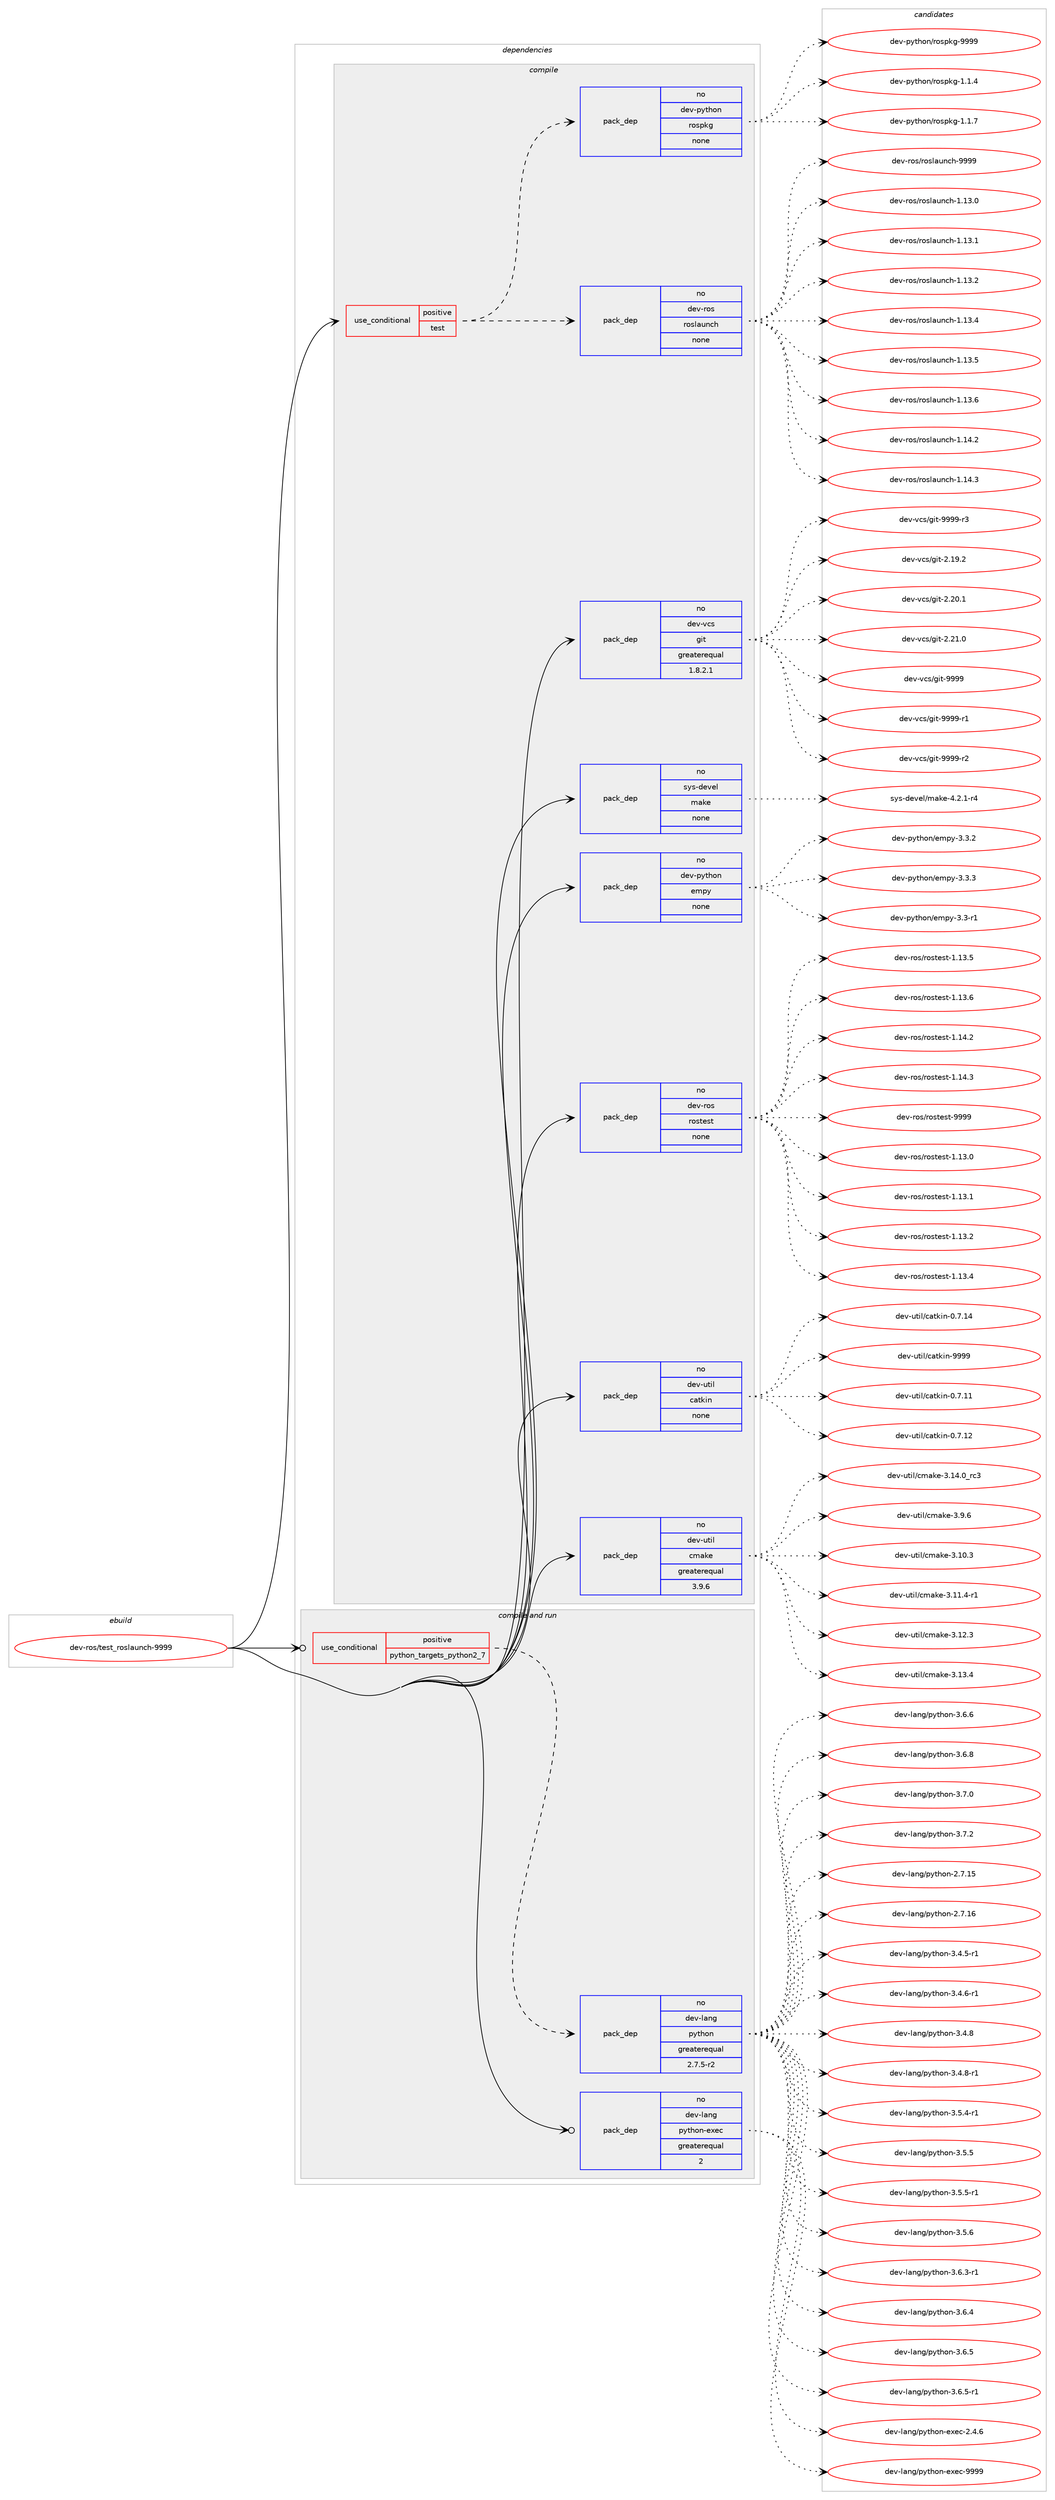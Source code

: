 digraph prolog {

# *************
# Graph options
# *************

newrank=true;
concentrate=true;
compound=true;
graph [rankdir=LR,fontname=Helvetica,fontsize=10,ranksep=1.5];#, ranksep=2.5, nodesep=0.2];
edge  [arrowhead=vee];
node  [fontname=Helvetica,fontsize=10];

# **********
# The ebuild
# **********

subgraph cluster_leftcol {
color=gray;
rank=same;
label=<<i>ebuild</i>>;
id [label="dev-ros/test_roslaunch-9999", color=red, width=4, href="../dev-ros/test_roslaunch-9999.svg"];
}

# ****************
# The dependencies
# ****************

subgraph cluster_midcol {
color=gray;
label=<<i>dependencies</i>>;
subgraph cluster_compile {
fillcolor="#eeeeee";
style=filled;
label=<<i>compile</i>>;
subgraph cond391099 {
dependency1473162 [label=<<TABLE BORDER="0" CELLBORDER="1" CELLSPACING="0" CELLPADDING="4"><TR><TD ROWSPAN="3" CELLPADDING="10">use_conditional</TD></TR><TR><TD>positive</TD></TR><TR><TD>test</TD></TR></TABLE>>, shape=none, color=red];
subgraph pack1058673 {
dependency1473163 [label=<<TABLE BORDER="0" CELLBORDER="1" CELLSPACING="0" CELLPADDING="4" WIDTH="220"><TR><TD ROWSPAN="6" CELLPADDING="30">pack_dep</TD></TR><TR><TD WIDTH="110">no</TD></TR><TR><TD>dev-ros</TD></TR><TR><TD>roslaunch</TD></TR><TR><TD>none</TD></TR><TR><TD></TD></TR></TABLE>>, shape=none, color=blue];
}
dependency1473162:e -> dependency1473163:w [weight=20,style="dashed",arrowhead="vee"];
subgraph pack1058674 {
dependency1473164 [label=<<TABLE BORDER="0" CELLBORDER="1" CELLSPACING="0" CELLPADDING="4" WIDTH="220"><TR><TD ROWSPAN="6" CELLPADDING="30">pack_dep</TD></TR><TR><TD WIDTH="110">no</TD></TR><TR><TD>dev-python</TD></TR><TR><TD>rospkg</TD></TR><TR><TD>none</TD></TR><TR><TD></TD></TR></TABLE>>, shape=none, color=blue];
}
dependency1473162:e -> dependency1473164:w [weight=20,style="dashed",arrowhead="vee"];
}
id:e -> dependency1473162:w [weight=20,style="solid",arrowhead="vee"];
subgraph pack1058675 {
dependency1473165 [label=<<TABLE BORDER="0" CELLBORDER="1" CELLSPACING="0" CELLPADDING="4" WIDTH="220"><TR><TD ROWSPAN="6" CELLPADDING="30">pack_dep</TD></TR><TR><TD WIDTH="110">no</TD></TR><TR><TD>dev-python</TD></TR><TR><TD>empy</TD></TR><TR><TD>none</TD></TR><TR><TD></TD></TR></TABLE>>, shape=none, color=blue];
}
id:e -> dependency1473165:w [weight=20,style="solid",arrowhead="vee"];
subgraph pack1058676 {
dependency1473166 [label=<<TABLE BORDER="0" CELLBORDER="1" CELLSPACING="0" CELLPADDING="4" WIDTH="220"><TR><TD ROWSPAN="6" CELLPADDING="30">pack_dep</TD></TR><TR><TD WIDTH="110">no</TD></TR><TR><TD>dev-ros</TD></TR><TR><TD>rostest</TD></TR><TR><TD>none</TD></TR><TR><TD></TD></TR></TABLE>>, shape=none, color=blue];
}
id:e -> dependency1473166:w [weight=20,style="solid",arrowhead="vee"];
subgraph pack1058677 {
dependency1473167 [label=<<TABLE BORDER="0" CELLBORDER="1" CELLSPACING="0" CELLPADDING="4" WIDTH="220"><TR><TD ROWSPAN="6" CELLPADDING="30">pack_dep</TD></TR><TR><TD WIDTH="110">no</TD></TR><TR><TD>dev-util</TD></TR><TR><TD>catkin</TD></TR><TR><TD>none</TD></TR><TR><TD></TD></TR></TABLE>>, shape=none, color=blue];
}
id:e -> dependency1473167:w [weight=20,style="solid",arrowhead="vee"];
subgraph pack1058678 {
dependency1473168 [label=<<TABLE BORDER="0" CELLBORDER="1" CELLSPACING="0" CELLPADDING="4" WIDTH="220"><TR><TD ROWSPAN="6" CELLPADDING="30">pack_dep</TD></TR><TR><TD WIDTH="110">no</TD></TR><TR><TD>dev-util</TD></TR><TR><TD>cmake</TD></TR><TR><TD>greaterequal</TD></TR><TR><TD>3.9.6</TD></TR></TABLE>>, shape=none, color=blue];
}
id:e -> dependency1473168:w [weight=20,style="solid",arrowhead="vee"];
subgraph pack1058679 {
dependency1473169 [label=<<TABLE BORDER="0" CELLBORDER="1" CELLSPACING="0" CELLPADDING="4" WIDTH="220"><TR><TD ROWSPAN="6" CELLPADDING="30">pack_dep</TD></TR><TR><TD WIDTH="110">no</TD></TR><TR><TD>dev-vcs</TD></TR><TR><TD>git</TD></TR><TR><TD>greaterequal</TD></TR><TR><TD>1.8.2.1</TD></TR></TABLE>>, shape=none, color=blue];
}
id:e -> dependency1473169:w [weight=20,style="solid",arrowhead="vee"];
subgraph pack1058680 {
dependency1473170 [label=<<TABLE BORDER="0" CELLBORDER="1" CELLSPACING="0" CELLPADDING="4" WIDTH="220"><TR><TD ROWSPAN="6" CELLPADDING="30">pack_dep</TD></TR><TR><TD WIDTH="110">no</TD></TR><TR><TD>sys-devel</TD></TR><TR><TD>make</TD></TR><TR><TD>none</TD></TR><TR><TD></TD></TR></TABLE>>, shape=none, color=blue];
}
id:e -> dependency1473170:w [weight=20,style="solid",arrowhead="vee"];
}
subgraph cluster_compileandrun {
fillcolor="#eeeeee";
style=filled;
label=<<i>compile and run</i>>;
subgraph cond391100 {
dependency1473171 [label=<<TABLE BORDER="0" CELLBORDER="1" CELLSPACING="0" CELLPADDING="4"><TR><TD ROWSPAN="3" CELLPADDING="10">use_conditional</TD></TR><TR><TD>positive</TD></TR><TR><TD>python_targets_python2_7</TD></TR></TABLE>>, shape=none, color=red];
subgraph pack1058681 {
dependency1473172 [label=<<TABLE BORDER="0" CELLBORDER="1" CELLSPACING="0" CELLPADDING="4" WIDTH="220"><TR><TD ROWSPAN="6" CELLPADDING="30">pack_dep</TD></TR><TR><TD WIDTH="110">no</TD></TR><TR><TD>dev-lang</TD></TR><TR><TD>python</TD></TR><TR><TD>greaterequal</TD></TR><TR><TD>2.7.5-r2</TD></TR></TABLE>>, shape=none, color=blue];
}
dependency1473171:e -> dependency1473172:w [weight=20,style="dashed",arrowhead="vee"];
}
id:e -> dependency1473171:w [weight=20,style="solid",arrowhead="odotvee"];
subgraph pack1058682 {
dependency1473173 [label=<<TABLE BORDER="0" CELLBORDER="1" CELLSPACING="0" CELLPADDING="4" WIDTH="220"><TR><TD ROWSPAN="6" CELLPADDING="30">pack_dep</TD></TR><TR><TD WIDTH="110">no</TD></TR><TR><TD>dev-lang</TD></TR><TR><TD>python-exec</TD></TR><TR><TD>greaterequal</TD></TR><TR><TD>2</TD></TR></TABLE>>, shape=none, color=blue];
}
id:e -> dependency1473173:w [weight=20,style="solid",arrowhead="odotvee"];
}
subgraph cluster_run {
fillcolor="#eeeeee";
style=filled;
label=<<i>run</i>>;
}
}

# **************
# The candidates
# **************

subgraph cluster_choices {
rank=same;
color=gray;
label=<<i>candidates</i>>;

subgraph choice1058673 {
color=black;
nodesep=1;
choice1001011184511411111547114111115108971171109910445494649514648 [label="dev-ros/roslaunch-1.13.0", color=red, width=4,href="../dev-ros/roslaunch-1.13.0.svg"];
choice1001011184511411111547114111115108971171109910445494649514649 [label="dev-ros/roslaunch-1.13.1", color=red, width=4,href="../dev-ros/roslaunch-1.13.1.svg"];
choice1001011184511411111547114111115108971171109910445494649514650 [label="dev-ros/roslaunch-1.13.2", color=red, width=4,href="../dev-ros/roslaunch-1.13.2.svg"];
choice1001011184511411111547114111115108971171109910445494649514652 [label="dev-ros/roslaunch-1.13.4", color=red, width=4,href="../dev-ros/roslaunch-1.13.4.svg"];
choice1001011184511411111547114111115108971171109910445494649514653 [label="dev-ros/roslaunch-1.13.5", color=red, width=4,href="../dev-ros/roslaunch-1.13.5.svg"];
choice1001011184511411111547114111115108971171109910445494649514654 [label="dev-ros/roslaunch-1.13.6", color=red, width=4,href="../dev-ros/roslaunch-1.13.6.svg"];
choice1001011184511411111547114111115108971171109910445494649524650 [label="dev-ros/roslaunch-1.14.2", color=red, width=4,href="../dev-ros/roslaunch-1.14.2.svg"];
choice1001011184511411111547114111115108971171109910445494649524651 [label="dev-ros/roslaunch-1.14.3", color=red, width=4,href="../dev-ros/roslaunch-1.14.3.svg"];
choice100101118451141111154711411111510897117110991044557575757 [label="dev-ros/roslaunch-9999", color=red, width=4,href="../dev-ros/roslaunch-9999.svg"];
dependency1473163:e -> choice1001011184511411111547114111115108971171109910445494649514648:w [style=dotted,weight="100"];
dependency1473163:e -> choice1001011184511411111547114111115108971171109910445494649514649:w [style=dotted,weight="100"];
dependency1473163:e -> choice1001011184511411111547114111115108971171109910445494649514650:w [style=dotted,weight="100"];
dependency1473163:e -> choice1001011184511411111547114111115108971171109910445494649514652:w [style=dotted,weight="100"];
dependency1473163:e -> choice1001011184511411111547114111115108971171109910445494649514653:w [style=dotted,weight="100"];
dependency1473163:e -> choice1001011184511411111547114111115108971171109910445494649514654:w [style=dotted,weight="100"];
dependency1473163:e -> choice1001011184511411111547114111115108971171109910445494649524650:w [style=dotted,weight="100"];
dependency1473163:e -> choice1001011184511411111547114111115108971171109910445494649524651:w [style=dotted,weight="100"];
dependency1473163:e -> choice100101118451141111154711411111510897117110991044557575757:w [style=dotted,weight="100"];
}
subgraph choice1058674 {
color=black;
nodesep=1;
choice1001011184511212111610411111047114111115112107103454946494652 [label="dev-python/rospkg-1.1.4", color=red, width=4,href="../dev-python/rospkg-1.1.4.svg"];
choice1001011184511212111610411111047114111115112107103454946494655 [label="dev-python/rospkg-1.1.7", color=red, width=4,href="../dev-python/rospkg-1.1.7.svg"];
choice10010111845112121116104111110471141111151121071034557575757 [label="dev-python/rospkg-9999", color=red, width=4,href="../dev-python/rospkg-9999.svg"];
dependency1473164:e -> choice1001011184511212111610411111047114111115112107103454946494652:w [style=dotted,weight="100"];
dependency1473164:e -> choice1001011184511212111610411111047114111115112107103454946494655:w [style=dotted,weight="100"];
dependency1473164:e -> choice10010111845112121116104111110471141111151121071034557575757:w [style=dotted,weight="100"];
}
subgraph choice1058675 {
color=black;
nodesep=1;
choice1001011184511212111610411111047101109112121455146514511449 [label="dev-python/empy-3.3-r1", color=red, width=4,href="../dev-python/empy-3.3-r1.svg"];
choice1001011184511212111610411111047101109112121455146514650 [label="dev-python/empy-3.3.2", color=red, width=4,href="../dev-python/empy-3.3.2.svg"];
choice1001011184511212111610411111047101109112121455146514651 [label="dev-python/empy-3.3.3", color=red, width=4,href="../dev-python/empy-3.3.3.svg"];
dependency1473165:e -> choice1001011184511212111610411111047101109112121455146514511449:w [style=dotted,weight="100"];
dependency1473165:e -> choice1001011184511212111610411111047101109112121455146514650:w [style=dotted,weight="100"];
dependency1473165:e -> choice1001011184511212111610411111047101109112121455146514651:w [style=dotted,weight="100"];
}
subgraph choice1058676 {
color=black;
nodesep=1;
choice100101118451141111154711411111511610111511645494649514648 [label="dev-ros/rostest-1.13.0", color=red, width=4,href="../dev-ros/rostest-1.13.0.svg"];
choice100101118451141111154711411111511610111511645494649514649 [label="dev-ros/rostest-1.13.1", color=red, width=4,href="../dev-ros/rostest-1.13.1.svg"];
choice100101118451141111154711411111511610111511645494649514650 [label="dev-ros/rostest-1.13.2", color=red, width=4,href="../dev-ros/rostest-1.13.2.svg"];
choice100101118451141111154711411111511610111511645494649514652 [label="dev-ros/rostest-1.13.4", color=red, width=4,href="../dev-ros/rostest-1.13.4.svg"];
choice100101118451141111154711411111511610111511645494649514653 [label="dev-ros/rostest-1.13.5", color=red, width=4,href="../dev-ros/rostest-1.13.5.svg"];
choice100101118451141111154711411111511610111511645494649514654 [label="dev-ros/rostest-1.13.6", color=red, width=4,href="../dev-ros/rostest-1.13.6.svg"];
choice100101118451141111154711411111511610111511645494649524650 [label="dev-ros/rostest-1.14.2", color=red, width=4,href="../dev-ros/rostest-1.14.2.svg"];
choice100101118451141111154711411111511610111511645494649524651 [label="dev-ros/rostest-1.14.3", color=red, width=4,href="../dev-ros/rostest-1.14.3.svg"];
choice10010111845114111115471141111151161011151164557575757 [label="dev-ros/rostest-9999", color=red, width=4,href="../dev-ros/rostest-9999.svg"];
dependency1473166:e -> choice100101118451141111154711411111511610111511645494649514648:w [style=dotted,weight="100"];
dependency1473166:e -> choice100101118451141111154711411111511610111511645494649514649:w [style=dotted,weight="100"];
dependency1473166:e -> choice100101118451141111154711411111511610111511645494649514650:w [style=dotted,weight="100"];
dependency1473166:e -> choice100101118451141111154711411111511610111511645494649514652:w [style=dotted,weight="100"];
dependency1473166:e -> choice100101118451141111154711411111511610111511645494649514653:w [style=dotted,weight="100"];
dependency1473166:e -> choice100101118451141111154711411111511610111511645494649514654:w [style=dotted,weight="100"];
dependency1473166:e -> choice100101118451141111154711411111511610111511645494649524650:w [style=dotted,weight="100"];
dependency1473166:e -> choice100101118451141111154711411111511610111511645494649524651:w [style=dotted,weight="100"];
dependency1473166:e -> choice10010111845114111115471141111151161011151164557575757:w [style=dotted,weight="100"];
}
subgraph choice1058677 {
color=black;
nodesep=1;
choice1001011184511711610510847999711610710511045484655464949 [label="dev-util/catkin-0.7.11", color=red, width=4,href="../dev-util/catkin-0.7.11.svg"];
choice1001011184511711610510847999711610710511045484655464950 [label="dev-util/catkin-0.7.12", color=red, width=4,href="../dev-util/catkin-0.7.12.svg"];
choice1001011184511711610510847999711610710511045484655464952 [label="dev-util/catkin-0.7.14", color=red, width=4,href="../dev-util/catkin-0.7.14.svg"];
choice100101118451171161051084799971161071051104557575757 [label="dev-util/catkin-9999", color=red, width=4,href="../dev-util/catkin-9999.svg"];
dependency1473167:e -> choice1001011184511711610510847999711610710511045484655464949:w [style=dotted,weight="100"];
dependency1473167:e -> choice1001011184511711610510847999711610710511045484655464950:w [style=dotted,weight="100"];
dependency1473167:e -> choice1001011184511711610510847999711610710511045484655464952:w [style=dotted,weight="100"];
dependency1473167:e -> choice100101118451171161051084799971161071051104557575757:w [style=dotted,weight="100"];
}
subgraph choice1058678 {
color=black;
nodesep=1;
choice1001011184511711610510847991099710710145514649484651 [label="dev-util/cmake-3.10.3", color=red, width=4,href="../dev-util/cmake-3.10.3.svg"];
choice10010111845117116105108479910997107101455146494946524511449 [label="dev-util/cmake-3.11.4-r1", color=red, width=4,href="../dev-util/cmake-3.11.4-r1.svg"];
choice1001011184511711610510847991099710710145514649504651 [label="dev-util/cmake-3.12.3", color=red, width=4,href="../dev-util/cmake-3.12.3.svg"];
choice1001011184511711610510847991099710710145514649514652 [label="dev-util/cmake-3.13.4", color=red, width=4,href="../dev-util/cmake-3.13.4.svg"];
choice1001011184511711610510847991099710710145514649524648951149951 [label="dev-util/cmake-3.14.0_rc3", color=red, width=4,href="../dev-util/cmake-3.14.0_rc3.svg"];
choice10010111845117116105108479910997107101455146574654 [label="dev-util/cmake-3.9.6", color=red, width=4,href="../dev-util/cmake-3.9.6.svg"];
dependency1473168:e -> choice1001011184511711610510847991099710710145514649484651:w [style=dotted,weight="100"];
dependency1473168:e -> choice10010111845117116105108479910997107101455146494946524511449:w [style=dotted,weight="100"];
dependency1473168:e -> choice1001011184511711610510847991099710710145514649504651:w [style=dotted,weight="100"];
dependency1473168:e -> choice1001011184511711610510847991099710710145514649514652:w [style=dotted,weight="100"];
dependency1473168:e -> choice1001011184511711610510847991099710710145514649524648951149951:w [style=dotted,weight="100"];
dependency1473168:e -> choice10010111845117116105108479910997107101455146574654:w [style=dotted,weight="100"];
}
subgraph choice1058679 {
color=black;
nodesep=1;
choice10010111845118991154710310511645504649574650 [label="dev-vcs/git-2.19.2", color=red, width=4,href="../dev-vcs/git-2.19.2.svg"];
choice10010111845118991154710310511645504650484649 [label="dev-vcs/git-2.20.1", color=red, width=4,href="../dev-vcs/git-2.20.1.svg"];
choice10010111845118991154710310511645504650494648 [label="dev-vcs/git-2.21.0", color=red, width=4,href="../dev-vcs/git-2.21.0.svg"];
choice1001011184511899115471031051164557575757 [label="dev-vcs/git-9999", color=red, width=4,href="../dev-vcs/git-9999.svg"];
choice10010111845118991154710310511645575757574511449 [label="dev-vcs/git-9999-r1", color=red, width=4,href="../dev-vcs/git-9999-r1.svg"];
choice10010111845118991154710310511645575757574511450 [label="dev-vcs/git-9999-r2", color=red, width=4,href="../dev-vcs/git-9999-r2.svg"];
choice10010111845118991154710310511645575757574511451 [label="dev-vcs/git-9999-r3", color=red, width=4,href="../dev-vcs/git-9999-r3.svg"];
dependency1473169:e -> choice10010111845118991154710310511645504649574650:w [style=dotted,weight="100"];
dependency1473169:e -> choice10010111845118991154710310511645504650484649:w [style=dotted,weight="100"];
dependency1473169:e -> choice10010111845118991154710310511645504650494648:w [style=dotted,weight="100"];
dependency1473169:e -> choice1001011184511899115471031051164557575757:w [style=dotted,weight="100"];
dependency1473169:e -> choice10010111845118991154710310511645575757574511449:w [style=dotted,weight="100"];
dependency1473169:e -> choice10010111845118991154710310511645575757574511450:w [style=dotted,weight="100"];
dependency1473169:e -> choice10010111845118991154710310511645575757574511451:w [style=dotted,weight="100"];
}
subgraph choice1058680 {
color=black;
nodesep=1;
choice1151211154510010111810110847109971071014552465046494511452 [label="sys-devel/make-4.2.1-r4", color=red, width=4,href="../sys-devel/make-4.2.1-r4.svg"];
dependency1473170:e -> choice1151211154510010111810110847109971071014552465046494511452:w [style=dotted,weight="100"];
}
subgraph choice1058681 {
color=black;
nodesep=1;
choice10010111845108971101034711212111610411111045504655464953 [label="dev-lang/python-2.7.15", color=red, width=4,href="../dev-lang/python-2.7.15.svg"];
choice10010111845108971101034711212111610411111045504655464954 [label="dev-lang/python-2.7.16", color=red, width=4,href="../dev-lang/python-2.7.16.svg"];
choice1001011184510897110103471121211161041111104551465246534511449 [label="dev-lang/python-3.4.5-r1", color=red, width=4,href="../dev-lang/python-3.4.5-r1.svg"];
choice1001011184510897110103471121211161041111104551465246544511449 [label="dev-lang/python-3.4.6-r1", color=red, width=4,href="../dev-lang/python-3.4.6-r1.svg"];
choice100101118451089711010347112121116104111110455146524656 [label="dev-lang/python-3.4.8", color=red, width=4,href="../dev-lang/python-3.4.8.svg"];
choice1001011184510897110103471121211161041111104551465246564511449 [label="dev-lang/python-3.4.8-r1", color=red, width=4,href="../dev-lang/python-3.4.8-r1.svg"];
choice1001011184510897110103471121211161041111104551465346524511449 [label="dev-lang/python-3.5.4-r1", color=red, width=4,href="../dev-lang/python-3.5.4-r1.svg"];
choice100101118451089711010347112121116104111110455146534653 [label="dev-lang/python-3.5.5", color=red, width=4,href="../dev-lang/python-3.5.5.svg"];
choice1001011184510897110103471121211161041111104551465346534511449 [label="dev-lang/python-3.5.5-r1", color=red, width=4,href="../dev-lang/python-3.5.5-r1.svg"];
choice100101118451089711010347112121116104111110455146534654 [label="dev-lang/python-3.5.6", color=red, width=4,href="../dev-lang/python-3.5.6.svg"];
choice1001011184510897110103471121211161041111104551465446514511449 [label="dev-lang/python-3.6.3-r1", color=red, width=4,href="../dev-lang/python-3.6.3-r1.svg"];
choice100101118451089711010347112121116104111110455146544652 [label="dev-lang/python-3.6.4", color=red, width=4,href="../dev-lang/python-3.6.4.svg"];
choice100101118451089711010347112121116104111110455146544653 [label="dev-lang/python-3.6.5", color=red, width=4,href="../dev-lang/python-3.6.5.svg"];
choice1001011184510897110103471121211161041111104551465446534511449 [label="dev-lang/python-3.6.5-r1", color=red, width=4,href="../dev-lang/python-3.6.5-r1.svg"];
choice100101118451089711010347112121116104111110455146544654 [label="dev-lang/python-3.6.6", color=red, width=4,href="../dev-lang/python-3.6.6.svg"];
choice100101118451089711010347112121116104111110455146544656 [label="dev-lang/python-3.6.8", color=red, width=4,href="../dev-lang/python-3.6.8.svg"];
choice100101118451089711010347112121116104111110455146554648 [label="dev-lang/python-3.7.0", color=red, width=4,href="../dev-lang/python-3.7.0.svg"];
choice100101118451089711010347112121116104111110455146554650 [label="dev-lang/python-3.7.2", color=red, width=4,href="../dev-lang/python-3.7.2.svg"];
dependency1473172:e -> choice10010111845108971101034711212111610411111045504655464953:w [style=dotted,weight="100"];
dependency1473172:e -> choice10010111845108971101034711212111610411111045504655464954:w [style=dotted,weight="100"];
dependency1473172:e -> choice1001011184510897110103471121211161041111104551465246534511449:w [style=dotted,weight="100"];
dependency1473172:e -> choice1001011184510897110103471121211161041111104551465246544511449:w [style=dotted,weight="100"];
dependency1473172:e -> choice100101118451089711010347112121116104111110455146524656:w [style=dotted,weight="100"];
dependency1473172:e -> choice1001011184510897110103471121211161041111104551465246564511449:w [style=dotted,weight="100"];
dependency1473172:e -> choice1001011184510897110103471121211161041111104551465346524511449:w [style=dotted,weight="100"];
dependency1473172:e -> choice100101118451089711010347112121116104111110455146534653:w [style=dotted,weight="100"];
dependency1473172:e -> choice1001011184510897110103471121211161041111104551465346534511449:w [style=dotted,weight="100"];
dependency1473172:e -> choice100101118451089711010347112121116104111110455146534654:w [style=dotted,weight="100"];
dependency1473172:e -> choice1001011184510897110103471121211161041111104551465446514511449:w [style=dotted,weight="100"];
dependency1473172:e -> choice100101118451089711010347112121116104111110455146544652:w [style=dotted,weight="100"];
dependency1473172:e -> choice100101118451089711010347112121116104111110455146544653:w [style=dotted,weight="100"];
dependency1473172:e -> choice1001011184510897110103471121211161041111104551465446534511449:w [style=dotted,weight="100"];
dependency1473172:e -> choice100101118451089711010347112121116104111110455146544654:w [style=dotted,weight="100"];
dependency1473172:e -> choice100101118451089711010347112121116104111110455146544656:w [style=dotted,weight="100"];
dependency1473172:e -> choice100101118451089711010347112121116104111110455146554648:w [style=dotted,weight="100"];
dependency1473172:e -> choice100101118451089711010347112121116104111110455146554650:w [style=dotted,weight="100"];
}
subgraph choice1058682 {
color=black;
nodesep=1;
choice1001011184510897110103471121211161041111104510112010199455046524654 [label="dev-lang/python-exec-2.4.6", color=red, width=4,href="../dev-lang/python-exec-2.4.6.svg"];
choice10010111845108971101034711212111610411111045101120101994557575757 [label="dev-lang/python-exec-9999", color=red, width=4,href="../dev-lang/python-exec-9999.svg"];
dependency1473173:e -> choice1001011184510897110103471121211161041111104510112010199455046524654:w [style=dotted,weight="100"];
dependency1473173:e -> choice10010111845108971101034711212111610411111045101120101994557575757:w [style=dotted,weight="100"];
}
}

}
